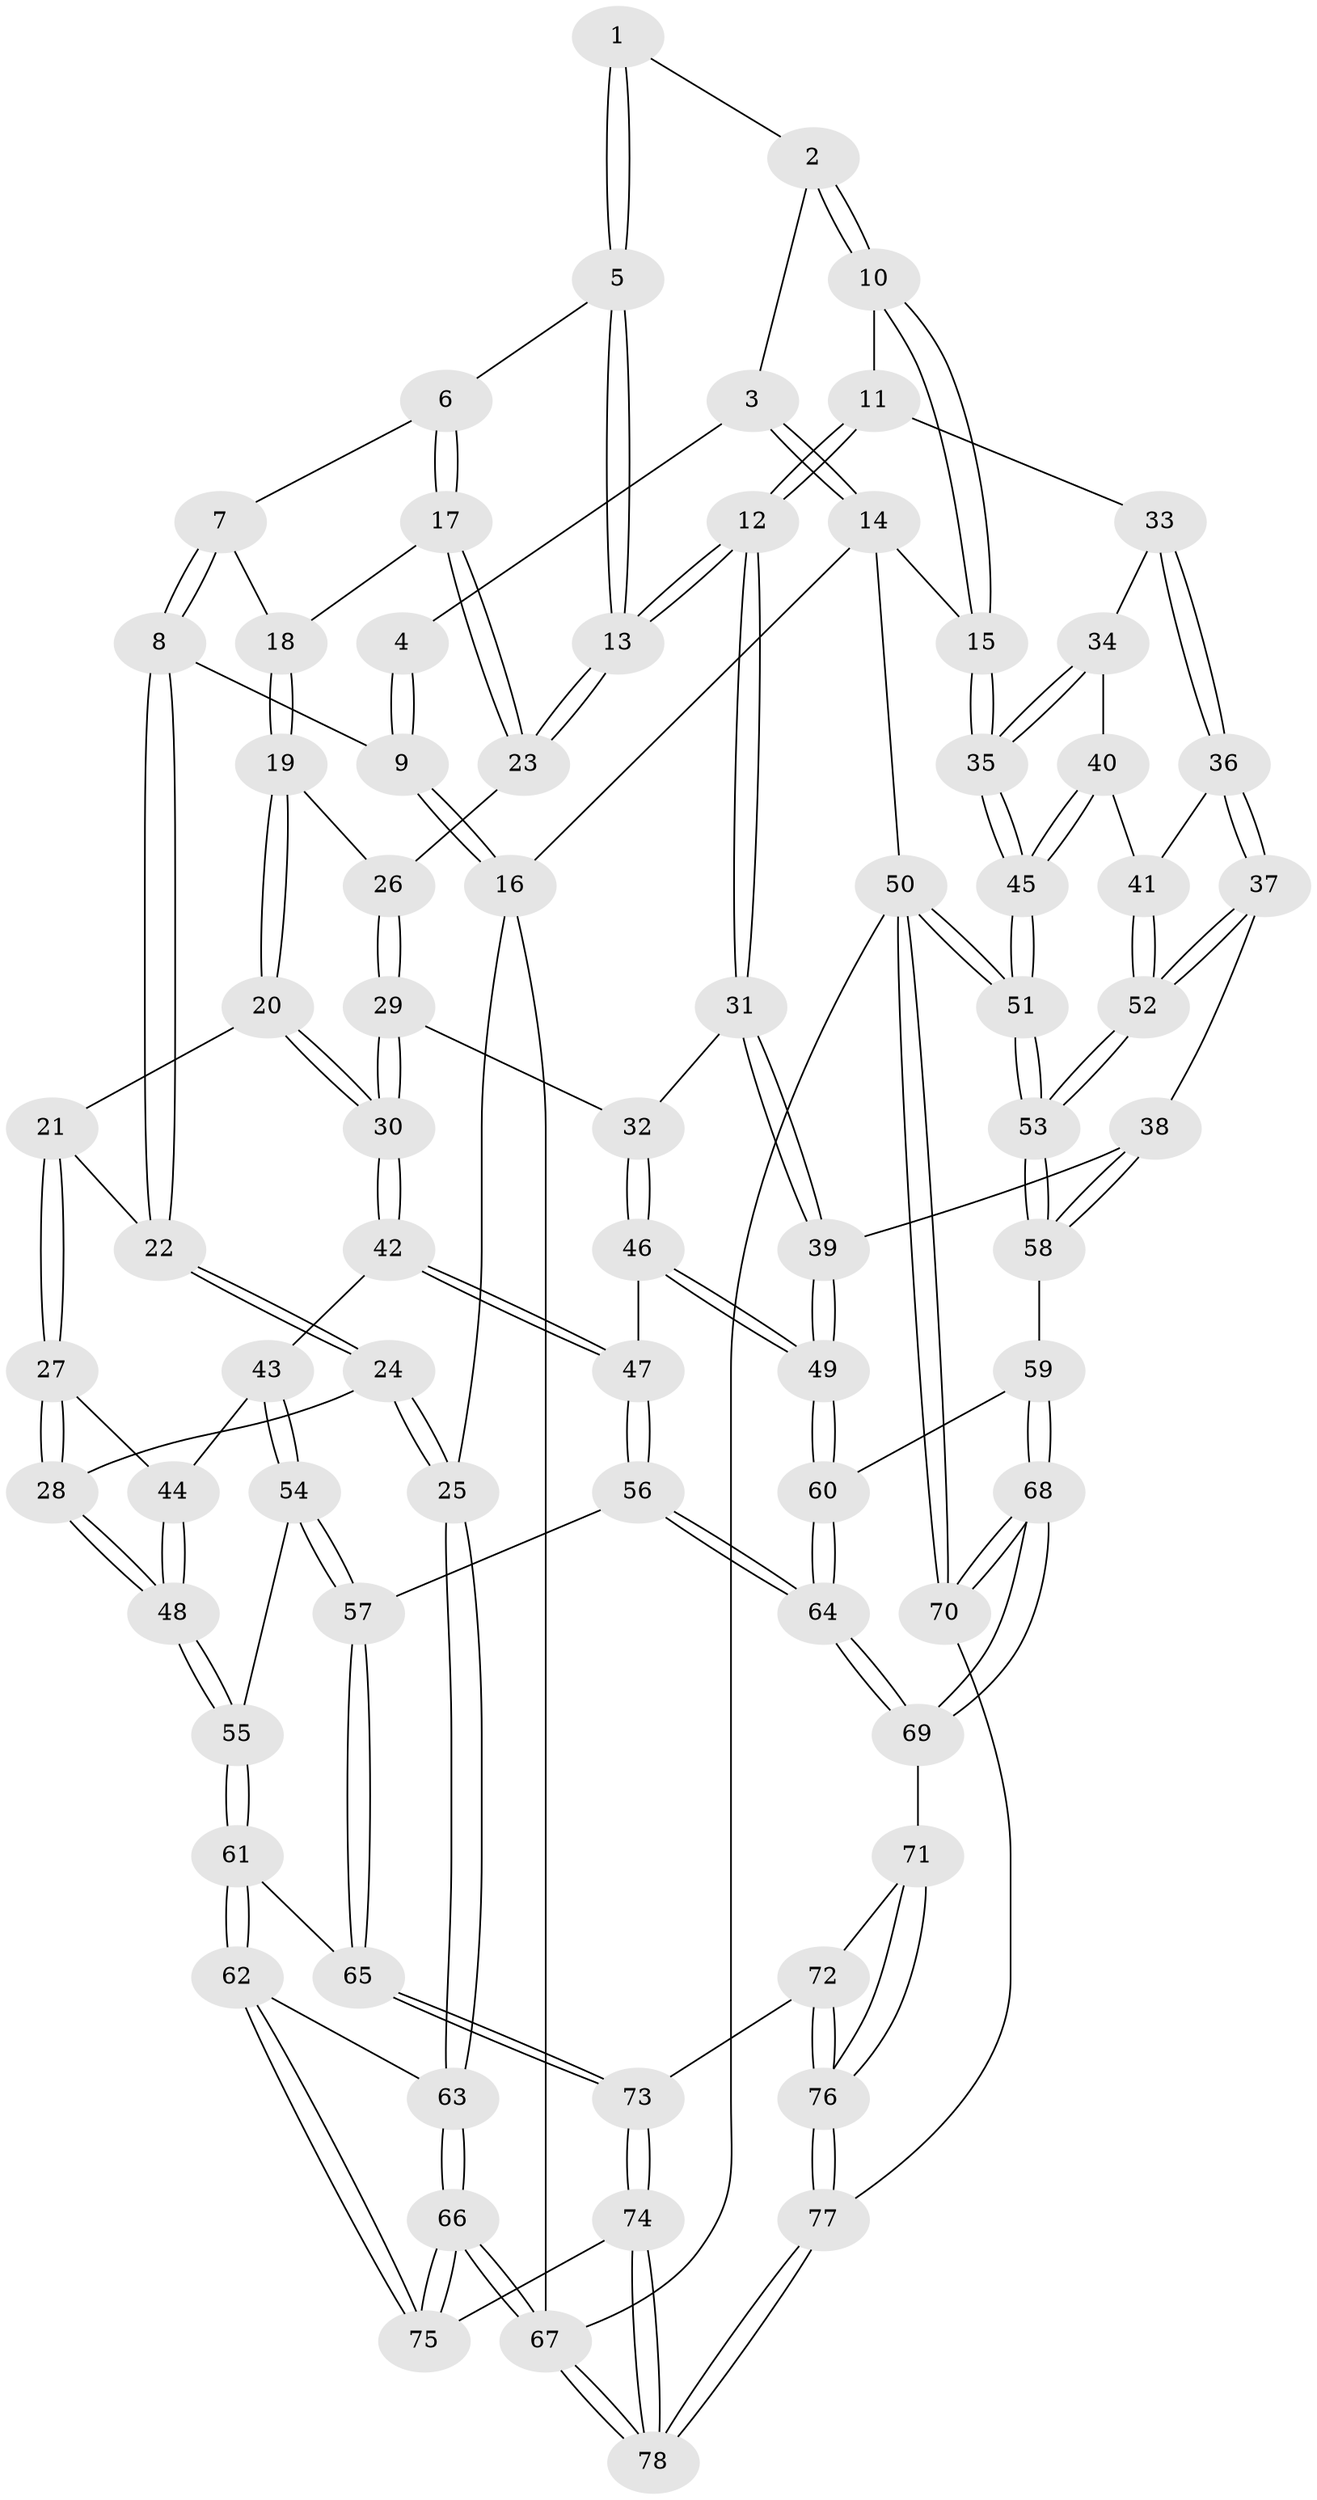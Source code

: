 // Generated by graph-tools (version 1.1) at 2025/17/03/09/25 04:17:01]
// undirected, 78 vertices, 192 edges
graph export_dot {
graph [start="1"]
  node [color=gray90,style=filled];
  1 [pos="+0.6047115735369327+0.10400635024118474"];
  2 [pos="+0.7268504855520288+0.12645854742882884"];
  3 [pos="+1+0"];
  4 [pos="+0.4494045513980637+0"];
  5 [pos="+0.5856767931274728+0.16984152834877655"];
  6 [pos="+0.5118461756126449+0.19586736082254894"];
  7 [pos="+0.44316596559436844+0.2048278302155385"];
  8 [pos="+0.24171150935306407+0.010808342129735792"];
  9 [pos="+0.21354741006983094+0"];
  10 [pos="+0.7966472644391763+0.22670431198295088"];
  11 [pos="+0.7996669009050836+0.257201967584815"];
  12 [pos="+0.6574070005552956+0.3479879127725409"];
  13 [pos="+0.5969382869536036+0.2648842361524243"];
  14 [pos="+1+0"];
  15 [pos="+1+0"];
  16 [pos="+0+0"];
  17 [pos="+0.48767897890232104+0.26542780208811423"];
  18 [pos="+0.4445140337186462+0.2260532542053"];
  19 [pos="+0.40977802978461075+0.29794810584629083"];
  20 [pos="+0.3501533149945872+0.32745958304443107"];
  21 [pos="+0.2514631103394088+0.19448916169701208"];
  22 [pos="+0.23788198940177863+0.1437526019028908"];
  23 [pos="+0.501532468339982+0.2911028045456635"];
  24 [pos="+0+0.4152044274296383"];
  25 [pos="+0+0.40666031822392573"];
  26 [pos="+0.4880777774562317+0.3065516730889568"];
  27 [pos="+0.17787738573318485+0.3836780919825304"];
  28 [pos="+0+0.417895354700221"];
  29 [pos="+0.4961941859829935+0.39975697176186514"];
  30 [pos="+0.35582725868533216+0.4002726212240906"];
  31 [pos="+0.6487230076400978+0.39173483002957127"];
  32 [pos="+0.5227882359505719+0.4157669345878482"];
  33 [pos="+0.8687581353839827+0.3060720953427316"];
  34 [pos="+0.9698589873866551+0.30064123855837915"];
  35 [pos="+1+0.18301135639138225"];
  36 [pos="+0.8435327734578636+0.43394967610180657"];
  37 [pos="+0.739037273814447+0.48277384655397015"];
  38 [pos="+0.7382422671530838+0.48291518869313343"];
  39 [pos="+0.6650784158920285+0.4240731395372478"];
  40 [pos="+0.9579709338438822+0.4126022630282507"];
  41 [pos="+0.8871857087513904+0.4649981566824828"];
  42 [pos="+0.3325652914263834+0.44265458365216187"];
  43 [pos="+0.3017822809575025+0.4529520288753507"];
  44 [pos="+0.24563899451942203+0.4353885640582468"];
  45 [pos="+1+0.723556569035266"];
  46 [pos="+0.490299548421942+0.5352813729181621"];
  47 [pos="+0.4099674358770019+0.542070529209705"];
  48 [pos="+0.11594518479671463+0.5441668544273797"];
  49 [pos="+0.5593370943688314+0.5903027321458341"];
  50 [pos="+1+1"];
  51 [pos="+1+0.7818272856939179"];
  52 [pos="+1+0.6492616981254847"];
  53 [pos="+1+0.6939747844528932"];
  54 [pos="+0.24539347829879576+0.5728583676166582"];
  55 [pos="+0.13453020113440478+0.5726452854784597"];
  56 [pos="+0.378940709331477+0.6273298994392988"];
  57 [pos="+0.30775211762197524+0.6695982409645566"];
  58 [pos="+0.7223908095753363+0.6384972649247012"];
  59 [pos="+0.7126385884665896+0.645376781291616"];
  60 [pos="+0.5654949360748399+0.6072244134685463"];
  61 [pos="+0.12311965871005408+0.6354844015073177"];
  62 [pos="+0.08916332344422491+0.7076162177109783"];
  63 [pos="+0+0.6272974173131984"];
  64 [pos="+0.5084229773146139+0.7030984126742914"];
  65 [pos="+0.3007020533488409+0.6904269585472023"];
  66 [pos="+0+1"];
  67 [pos="+0+1"];
  68 [pos="+0.6428910443518759+0.9513678613501412"];
  69 [pos="+0.5146482906377986+0.8512289948074611"];
  70 [pos="+0.7598440485307417+1"];
  71 [pos="+0.44591077097266596+0.8464895394302462"];
  72 [pos="+0.3404250409209104+0.8204223978898624"];
  73 [pos="+0.28716107450592004+0.7901465154937649"];
  74 [pos="+0.16575104684250874+0.83112322664532"];
  75 [pos="+0.15073850977115755+0.8252761597823491"];
  76 [pos="+0.2790871783339478+1"];
  77 [pos="+0.22379083489487936+1"];
  78 [pos="+0.21806247752891422+1"];
  1 -- 2;
  1 -- 5;
  1 -- 5;
  2 -- 3;
  2 -- 10;
  2 -- 10;
  3 -- 4;
  3 -- 14;
  3 -- 14;
  4 -- 9;
  4 -- 9;
  5 -- 6;
  5 -- 13;
  5 -- 13;
  6 -- 7;
  6 -- 17;
  6 -- 17;
  7 -- 8;
  7 -- 8;
  7 -- 18;
  8 -- 9;
  8 -- 22;
  8 -- 22;
  9 -- 16;
  9 -- 16;
  10 -- 11;
  10 -- 15;
  10 -- 15;
  11 -- 12;
  11 -- 12;
  11 -- 33;
  12 -- 13;
  12 -- 13;
  12 -- 31;
  12 -- 31;
  13 -- 23;
  13 -- 23;
  14 -- 15;
  14 -- 16;
  14 -- 50;
  15 -- 35;
  15 -- 35;
  16 -- 25;
  16 -- 67;
  17 -- 18;
  17 -- 23;
  17 -- 23;
  18 -- 19;
  18 -- 19;
  19 -- 20;
  19 -- 20;
  19 -- 26;
  20 -- 21;
  20 -- 30;
  20 -- 30;
  21 -- 22;
  21 -- 27;
  21 -- 27;
  22 -- 24;
  22 -- 24;
  23 -- 26;
  24 -- 25;
  24 -- 25;
  24 -- 28;
  25 -- 63;
  25 -- 63;
  26 -- 29;
  26 -- 29;
  27 -- 28;
  27 -- 28;
  27 -- 44;
  28 -- 48;
  28 -- 48;
  29 -- 30;
  29 -- 30;
  29 -- 32;
  30 -- 42;
  30 -- 42;
  31 -- 32;
  31 -- 39;
  31 -- 39;
  32 -- 46;
  32 -- 46;
  33 -- 34;
  33 -- 36;
  33 -- 36;
  34 -- 35;
  34 -- 35;
  34 -- 40;
  35 -- 45;
  35 -- 45;
  36 -- 37;
  36 -- 37;
  36 -- 41;
  37 -- 38;
  37 -- 52;
  37 -- 52;
  38 -- 39;
  38 -- 58;
  38 -- 58;
  39 -- 49;
  39 -- 49;
  40 -- 41;
  40 -- 45;
  40 -- 45;
  41 -- 52;
  41 -- 52;
  42 -- 43;
  42 -- 47;
  42 -- 47;
  43 -- 44;
  43 -- 54;
  43 -- 54;
  44 -- 48;
  44 -- 48;
  45 -- 51;
  45 -- 51;
  46 -- 47;
  46 -- 49;
  46 -- 49;
  47 -- 56;
  47 -- 56;
  48 -- 55;
  48 -- 55;
  49 -- 60;
  49 -- 60;
  50 -- 51;
  50 -- 51;
  50 -- 70;
  50 -- 70;
  50 -- 67;
  51 -- 53;
  51 -- 53;
  52 -- 53;
  52 -- 53;
  53 -- 58;
  53 -- 58;
  54 -- 55;
  54 -- 57;
  54 -- 57;
  55 -- 61;
  55 -- 61;
  56 -- 57;
  56 -- 64;
  56 -- 64;
  57 -- 65;
  57 -- 65;
  58 -- 59;
  59 -- 60;
  59 -- 68;
  59 -- 68;
  60 -- 64;
  60 -- 64;
  61 -- 62;
  61 -- 62;
  61 -- 65;
  62 -- 63;
  62 -- 75;
  62 -- 75;
  63 -- 66;
  63 -- 66;
  64 -- 69;
  64 -- 69;
  65 -- 73;
  65 -- 73;
  66 -- 67;
  66 -- 67;
  66 -- 75;
  66 -- 75;
  67 -- 78;
  67 -- 78;
  68 -- 69;
  68 -- 69;
  68 -- 70;
  68 -- 70;
  69 -- 71;
  70 -- 77;
  71 -- 72;
  71 -- 76;
  71 -- 76;
  72 -- 73;
  72 -- 76;
  72 -- 76;
  73 -- 74;
  73 -- 74;
  74 -- 75;
  74 -- 78;
  74 -- 78;
  76 -- 77;
  76 -- 77;
  77 -- 78;
  77 -- 78;
}
